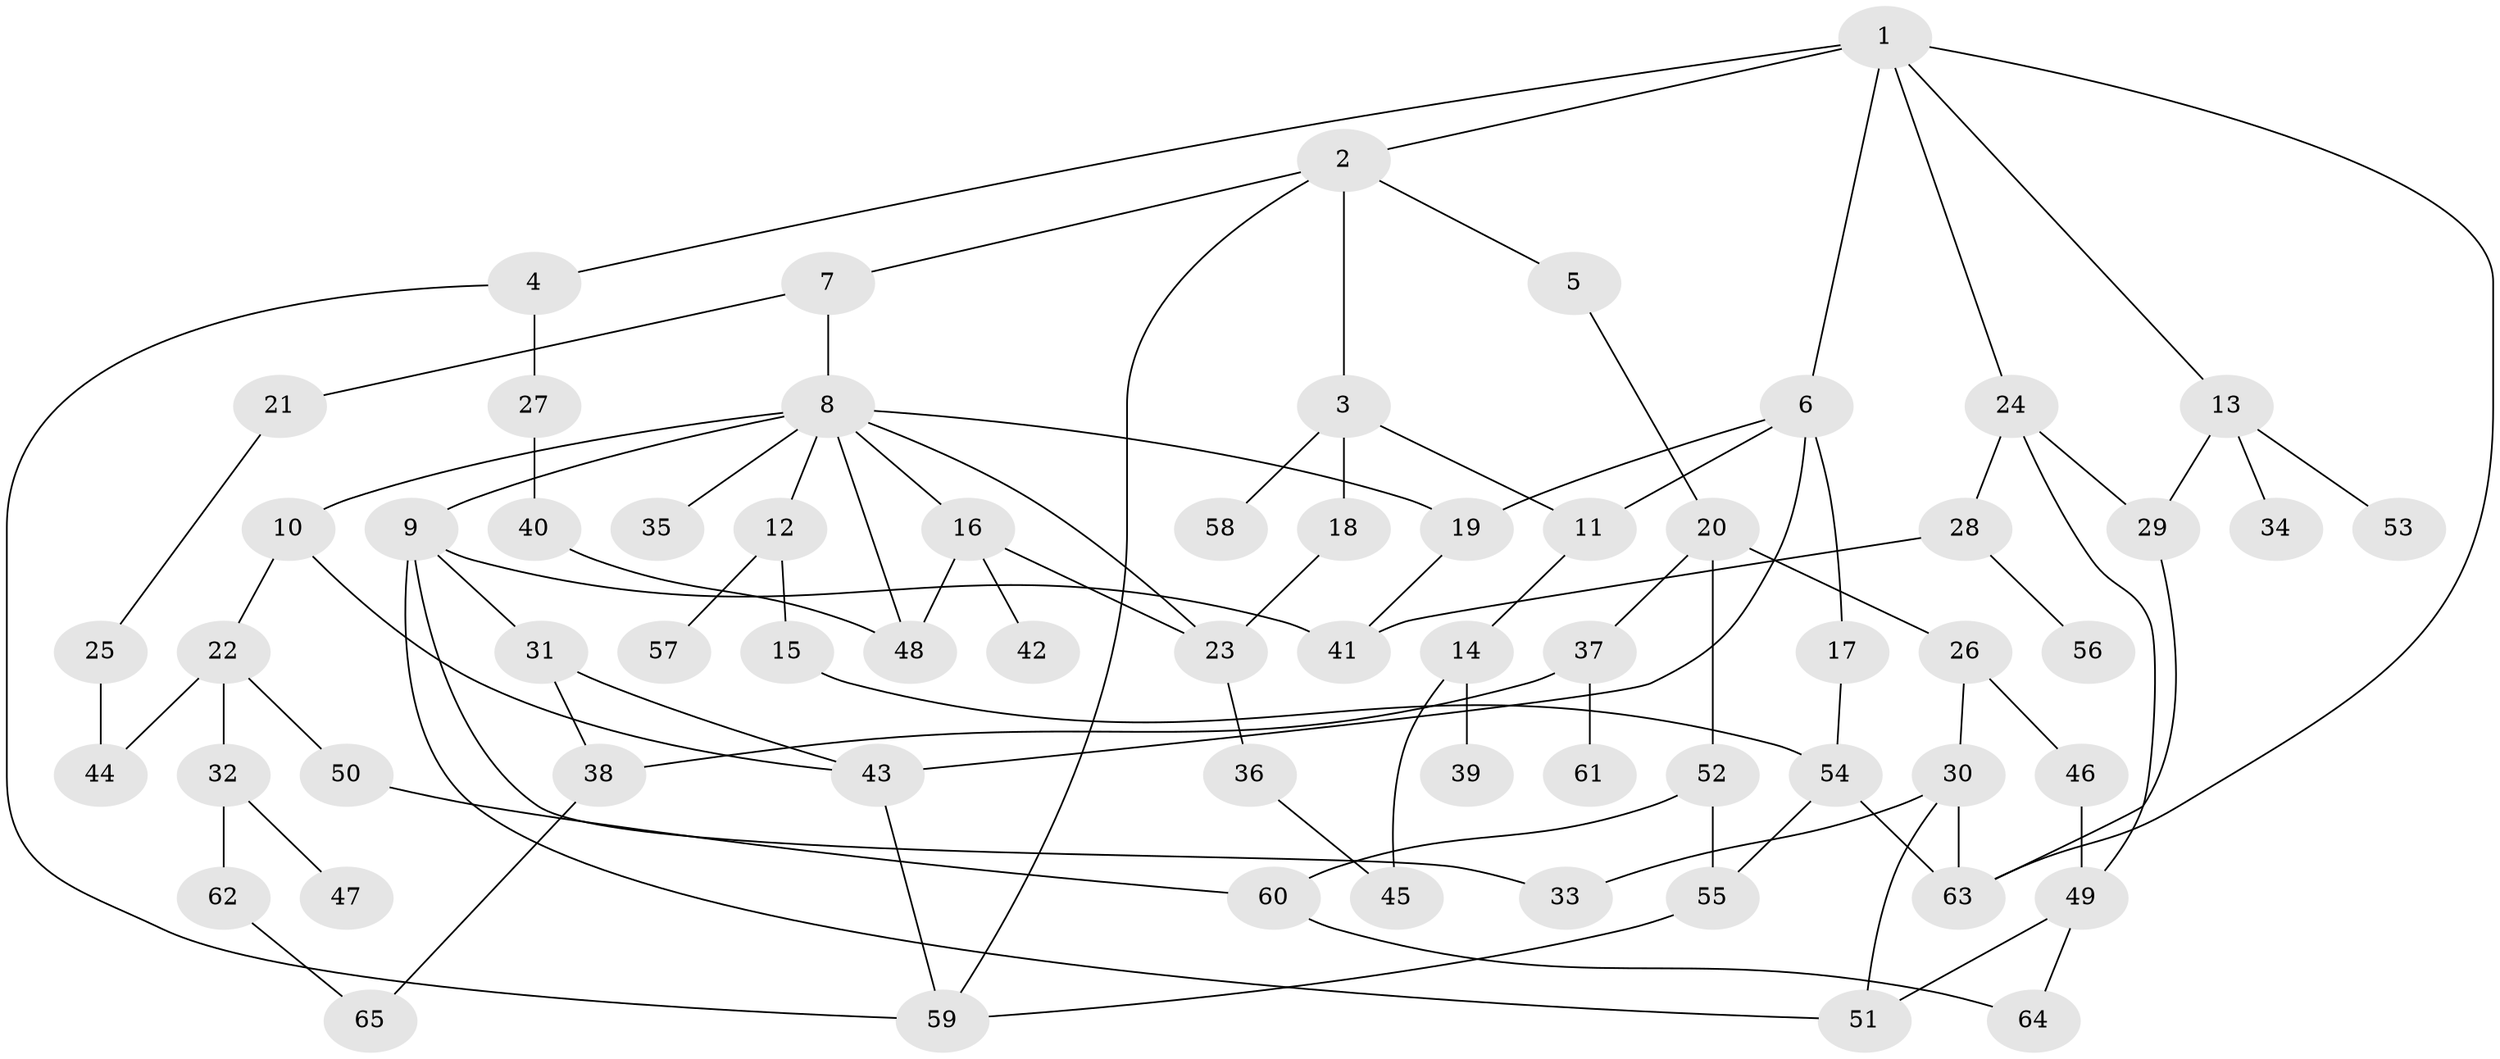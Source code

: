 // original degree distribution, {7: 0.007751937984496124, 6: 0.015503875968992248, 4: 0.10852713178294573, 3: 0.24806201550387597, 10: 0.007751937984496124, 5: 0.031007751937984496, 2: 0.29457364341085274, 1: 0.2868217054263566}
// Generated by graph-tools (version 1.1) at 2025/34/03/09/25 02:34:08]
// undirected, 65 vertices, 93 edges
graph export_dot {
graph [start="1"]
  node [color=gray90,style=filled];
  1;
  2;
  3;
  4;
  5;
  6;
  7;
  8;
  9;
  10;
  11;
  12;
  13;
  14;
  15;
  16;
  17;
  18;
  19;
  20;
  21;
  22;
  23;
  24;
  25;
  26;
  27;
  28;
  29;
  30;
  31;
  32;
  33;
  34;
  35;
  36;
  37;
  38;
  39;
  40;
  41;
  42;
  43;
  44;
  45;
  46;
  47;
  48;
  49;
  50;
  51;
  52;
  53;
  54;
  55;
  56;
  57;
  58;
  59;
  60;
  61;
  62;
  63;
  64;
  65;
  1 -- 2 [weight=1.0];
  1 -- 4 [weight=1.0];
  1 -- 6 [weight=1.0];
  1 -- 13 [weight=1.0];
  1 -- 24 [weight=1.0];
  1 -- 63 [weight=1.0];
  2 -- 3 [weight=1.0];
  2 -- 5 [weight=1.0];
  2 -- 7 [weight=1.0];
  2 -- 59 [weight=1.0];
  3 -- 11 [weight=1.0];
  3 -- 18 [weight=1.0];
  3 -- 58 [weight=1.0];
  4 -- 27 [weight=1.0];
  4 -- 59 [weight=1.0];
  5 -- 20 [weight=1.0];
  6 -- 11 [weight=1.0];
  6 -- 17 [weight=1.0];
  6 -- 19 [weight=1.0];
  6 -- 43 [weight=1.0];
  7 -- 8 [weight=1.0];
  7 -- 21 [weight=1.0];
  8 -- 9 [weight=1.0];
  8 -- 10 [weight=1.0];
  8 -- 12 [weight=1.0];
  8 -- 16 [weight=1.0];
  8 -- 19 [weight=1.0];
  8 -- 23 [weight=1.0];
  8 -- 35 [weight=1.0];
  8 -- 48 [weight=1.0];
  9 -- 31 [weight=1.0];
  9 -- 33 [weight=1.0];
  9 -- 41 [weight=1.0];
  9 -- 51 [weight=1.0];
  10 -- 22 [weight=1.0];
  10 -- 43 [weight=1.0];
  11 -- 14 [weight=1.0];
  12 -- 15 [weight=1.0];
  12 -- 57 [weight=1.0];
  13 -- 29 [weight=1.0];
  13 -- 34 [weight=1.0];
  13 -- 53 [weight=1.0];
  14 -- 39 [weight=1.0];
  14 -- 45 [weight=1.0];
  15 -- 54 [weight=1.0];
  16 -- 23 [weight=1.0];
  16 -- 42 [weight=2.0];
  16 -- 48 [weight=1.0];
  17 -- 54 [weight=1.0];
  18 -- 23 [weight=1.0];
  19 -- 41 [weight=1.0];
  20 -- 26 [weight=1.0];
  20 -- 37 [weight=1.0];
  20 -- 52 [weight=1.0];
  21 -- 25 [weight=1.0];
  22 -- 32 [weight=1.0];
  22 -- 44 [weight=1.0];
  22 -- 50 [weight=1.0];
  23 -- 36 [weight=1.0];
  24 -- 28 [weight=1.0];
  24 -- 29 [weight=1.0];
  24 -- 49 [weight=1.0];
  25 -- 44 [weight=1.0];
  26 -- 30 [weight=1.0];
  26 -- 46 [weight=1.0];
  27 -- 40 [weight=1.0];
  28 -- 41 [weight=1.0];
  28 -- 56 [weight=2.0];
  29 -- 63 [weight=1.0];
  30 -- 33 [weight=1.0];
  30 -- 51 [weight=1.0];
  30 -- 63 [weight=1.0];
  31 -- 38 [weight=1.0];
  31 -- 43 [weight=1.0];
  32 -- 47 [weight=1.0];
  32 -- 62 [weight=1.0];
  36 -- 45 [weight=1.0];
  37 -- 38 [weight=1.0];
  37 -- 61 [weight=1.0];
  38 -- 65 [weight=1.0];
  40 -- 48 [weight=1.0];
  43 -- 59 [weight=1.0];
  46 -- 49 [weight=1.0];
  49 -- 51 [weight=1.0];
  49 -- 64 [weight=1.0];
  50 -- 60 [weight=1.0];
  52 -- 55 [weight=1.0];
  52 -- 60 [weight=2.0];
  54 -- 55 [weight=1.0];
  54 -- 63 [weight=1.0];
  55 -- 59 [weight=1.0];
  60 -- 64 [weight=1.0];
  62 -- 65 [weight=1.0];
}

